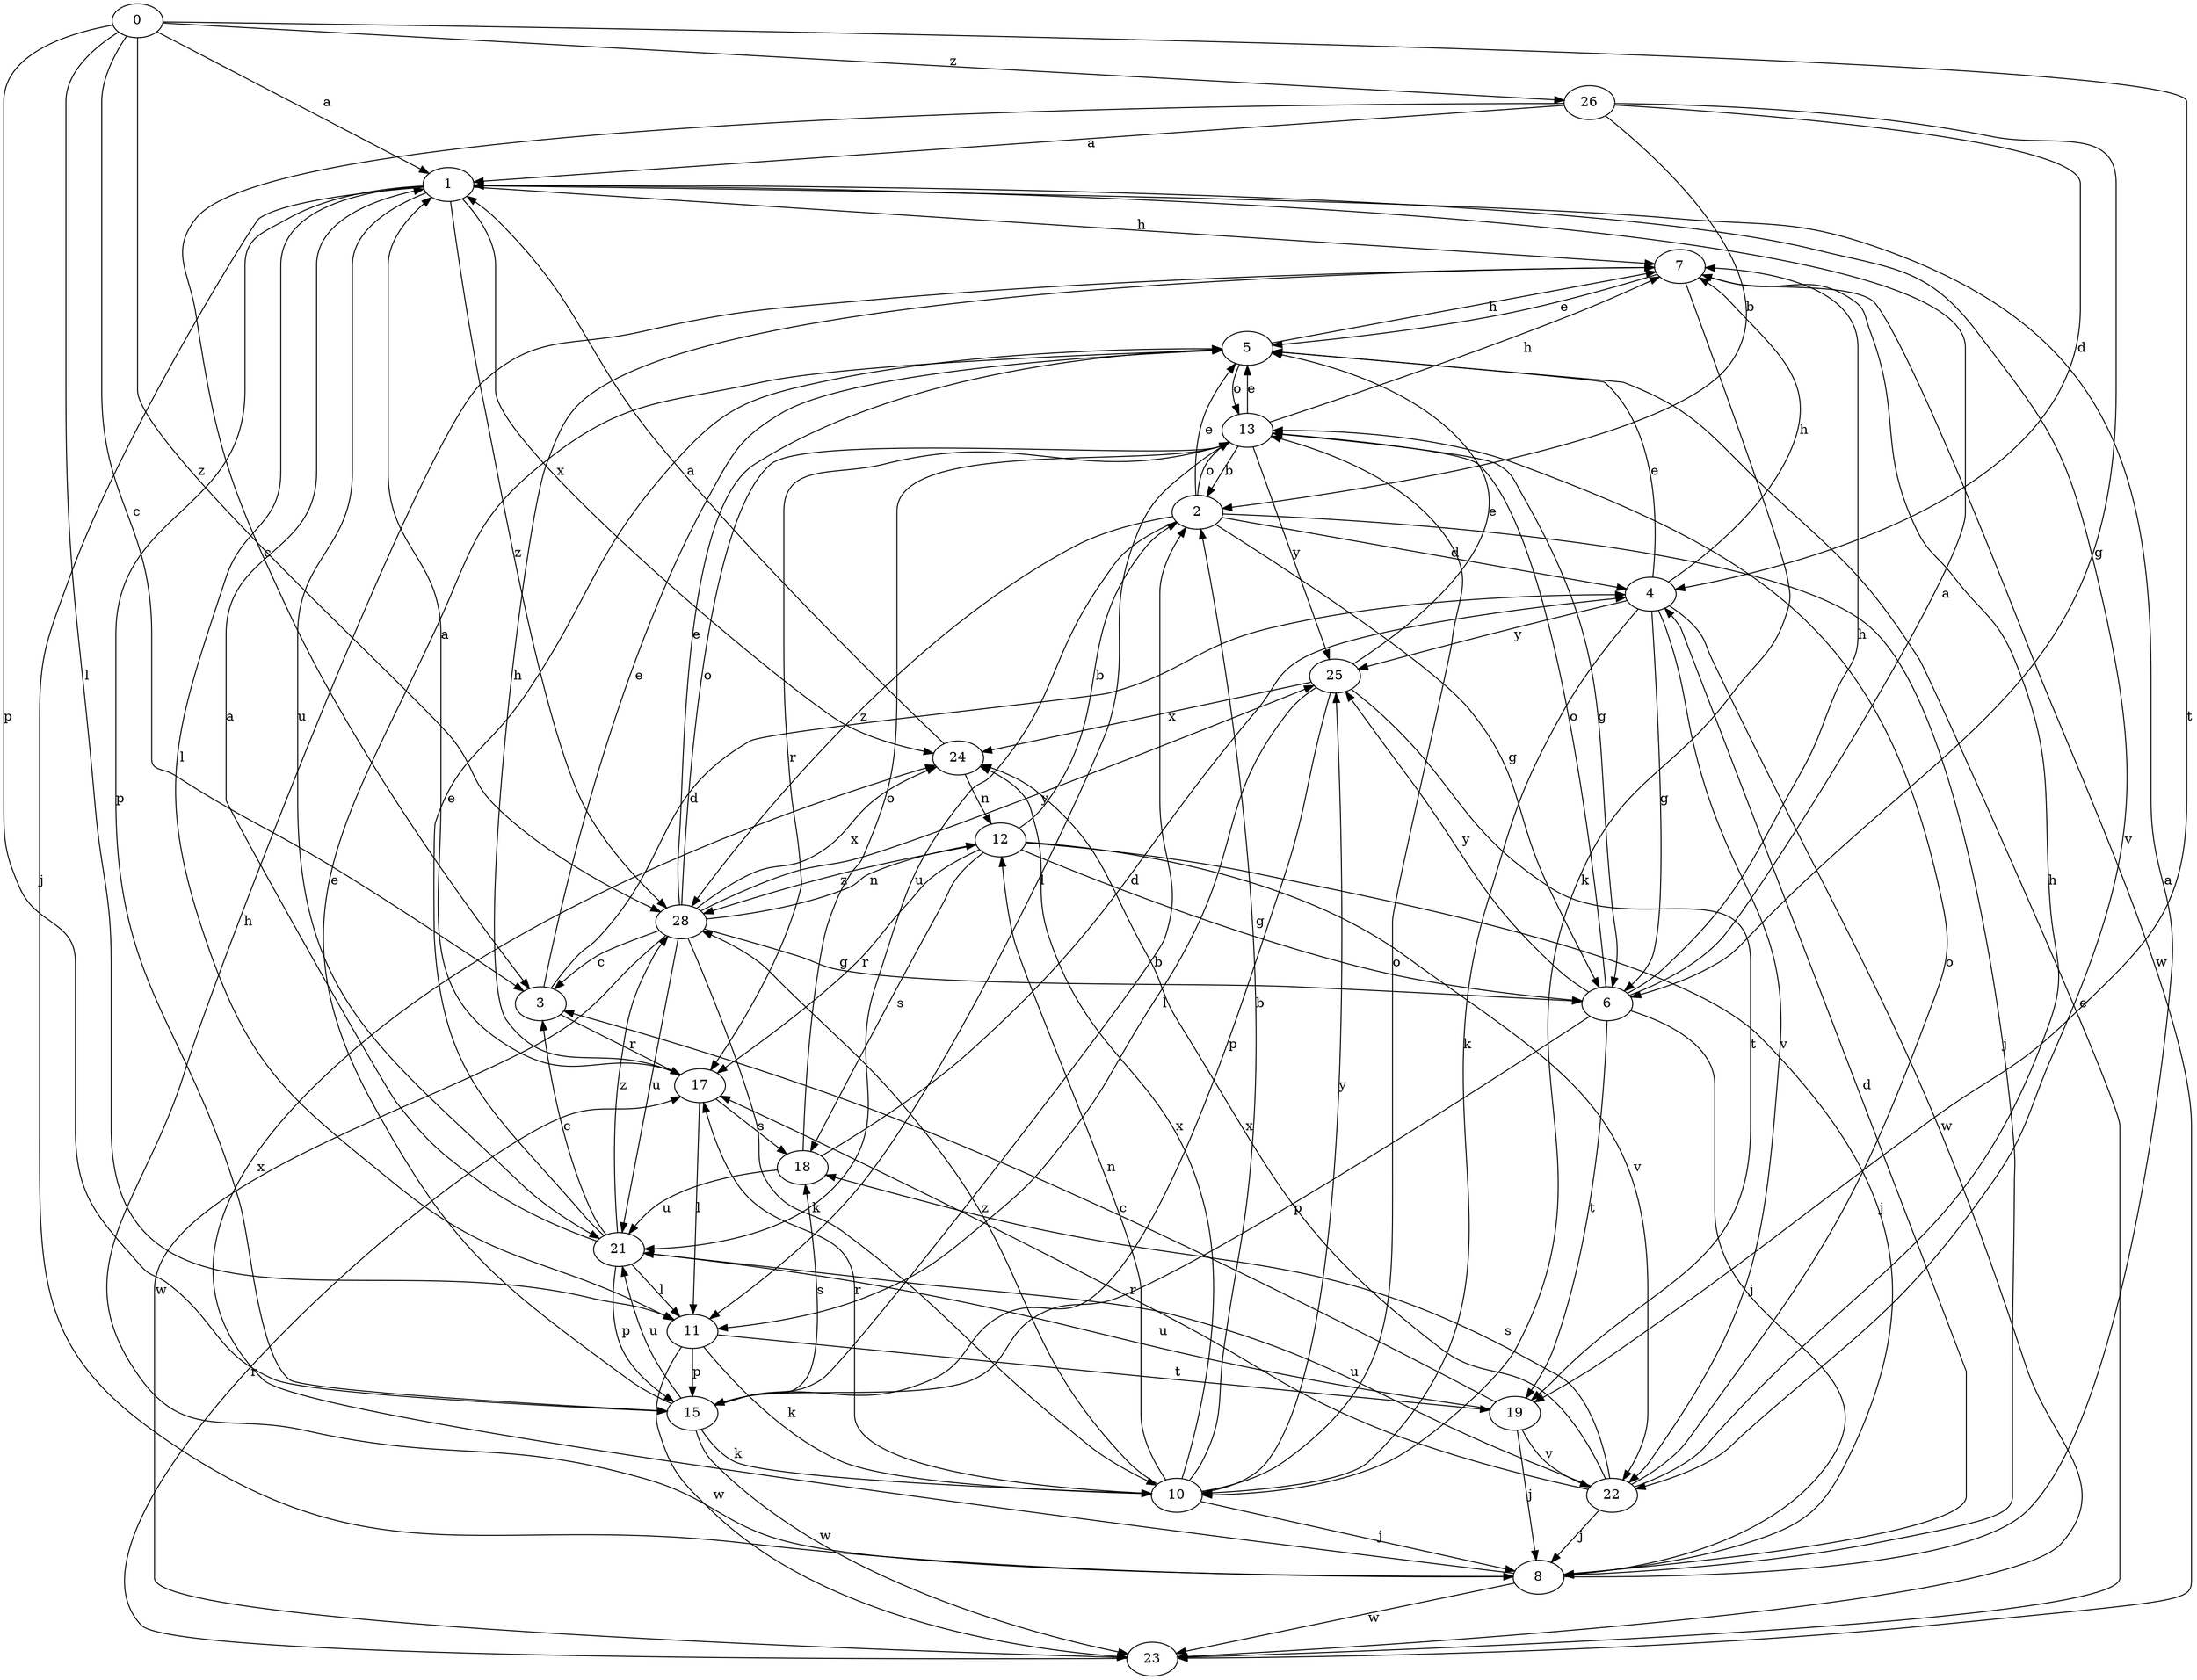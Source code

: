 strict digraph  {
1;
2;
3;
0;
4;
5;
6;
7;
8;
10;
11;
12;
13;
15;
17;
18;
19;
21;
22;
23;
24;
25;
26;
28;
1 -> 7  [label=h];
1 -> 8  [label=j];
1 -> 11  [label=l];
1 -> 15  [label=p];
1 -> 21  [label=u];
1 -> 22  [label=v];
1 -> 24  [label=x];
1 -> 28  [label=z];
2 -> 4  [label=d];
2 -> 5  [label=e];
2 -> 6  [label=g];
2 -> 8  [label=j];
2 -> 13  [label=o];
2 -> 21  [label=u];
2 -> 28  [label=z];
3 -> 4  [label=d];
3 -> 5  [label=e];
3 -> 17  [label=r];
0 -> 1  [label=a];
0 -> 3  [label=c];
0 -> 11  [label=l];
0 -> 15  [label=p];
0 -> 19  [label=t];
0 -> 26  [label=z];
0 -> 28  [label=z];
4 -> 5  [label=e];
4 -> 6  [label=g];
4 -> 7  [label=h];
4 -> 10  [label=k];
4 -> 22  [label=v];
4 -> 23  [label=w];
4 -> 25  [label=y];
5 -> 7  [label=h];
5 -> 13  [label=o];
6 -> 1  [label=a];
6 -> 7  [label=h];
6 -> 8  [label=j];
6 -> 13  [label=o];
6 -> 15  [label=p];
6 -> 19  [label=t];
6 -> 25  [label=y];
7 -> 5  [label=e];
7 -> 10  [label=k];
7 -> 23  [label=w];
8 -> 1  [label=a];
8 -> 4  [label=d];
8 -> 7  [label=h];
8 -> 23  [label=w];
8 -> 24  [label=x];
10 -> 2  [label=b];
10 -> 8  [label=j];
10 -> 12  [label=n];
10 -> 13  [label=o];
10 -> 17  [label=r];
10 -> 24  [label=x];
10 -> 25  [label=y];
10 -> 28  [label=z];
11 -> 10  [label=k];
11 -> 15  [label=p];
11 -> 19  [label=t];
11 -> 23  [label=w];
12 -> 2  [label=b];
12 -> 6  [label=g];
12 -> 8  [label=j];
12 -> 17  [label=r];
12 -> 18  [label=s];
12 -> 22  [label=v];
12 -> 28  [label=z];
13 -> 2  [label=b];
13 -> 5  [label=e];
13 -> 6  [label=g];
13 -> 7  [label=h];
13 -> 11  [label=l];
13 -> 17  [label=r];
13 -> 25  [label=y];
15 -> 2  [label=b];
15 -> 5  [label=e];
15 -> 10  [label=k];
15 -> 18  [label=s];
15 -> 21  [label=u];
15 -> 23  [label=w];
17 -> 1  [label=a];
17 -> 7  [label=h];
17 -> 11  [label=l];
17 -> 18  [label=s];
18 -> 4  [label=d];
18 -> 13  [label=o];
18 -> 21  [label=u];
19 -> 3  [label=c];
19 -> 8  [label=j];
19 -> 21  [label=u];
19 -> 22  [label=v];
21 -> 1  [label=a];
21 -> 3  [label=c];
21 -> 5  [label=e];
21 -> 11  [label=l];
21 -> 15  [label=p];
21 -> 28  [label=z];
22 -> 7  [label=h];
22 -> 8  [label=j];
22 -> 13  [label=o];
22 -> 17  [label=r];
22 -> 18  [label=s];
22 -> 21  [label=u];
22 -> 24  [label=x];
23 -> 5  [label=e];
23 -> 17  [label=r];
24 -> 1  [label=a];
24 -> 12  [label=n];
25 -> 5  [label=e];
25 -> 11  [label=l];
25 -> 15  [label=p];
25 -> 19  [label=t];
25 -> 24  [label=x];
26 -> 1  [label=a];
26 -> 2  [label=b];
26 -> 3  [label=c];
26 -> 4  [label=d];
26 -> 6  [label=g];
28 -> 3  [label=c];
28 -> 5  [label=e];
28 -> 6  [label=g];
28 -> 10  [label=k];
28 -> 12  [label=n];
28 -> 13  [label=o];
28 -> 21  [label=u];
28 -> 23  [label=w];
28 -> 24  [label=x];
28 -> 25  [label=y];
}
